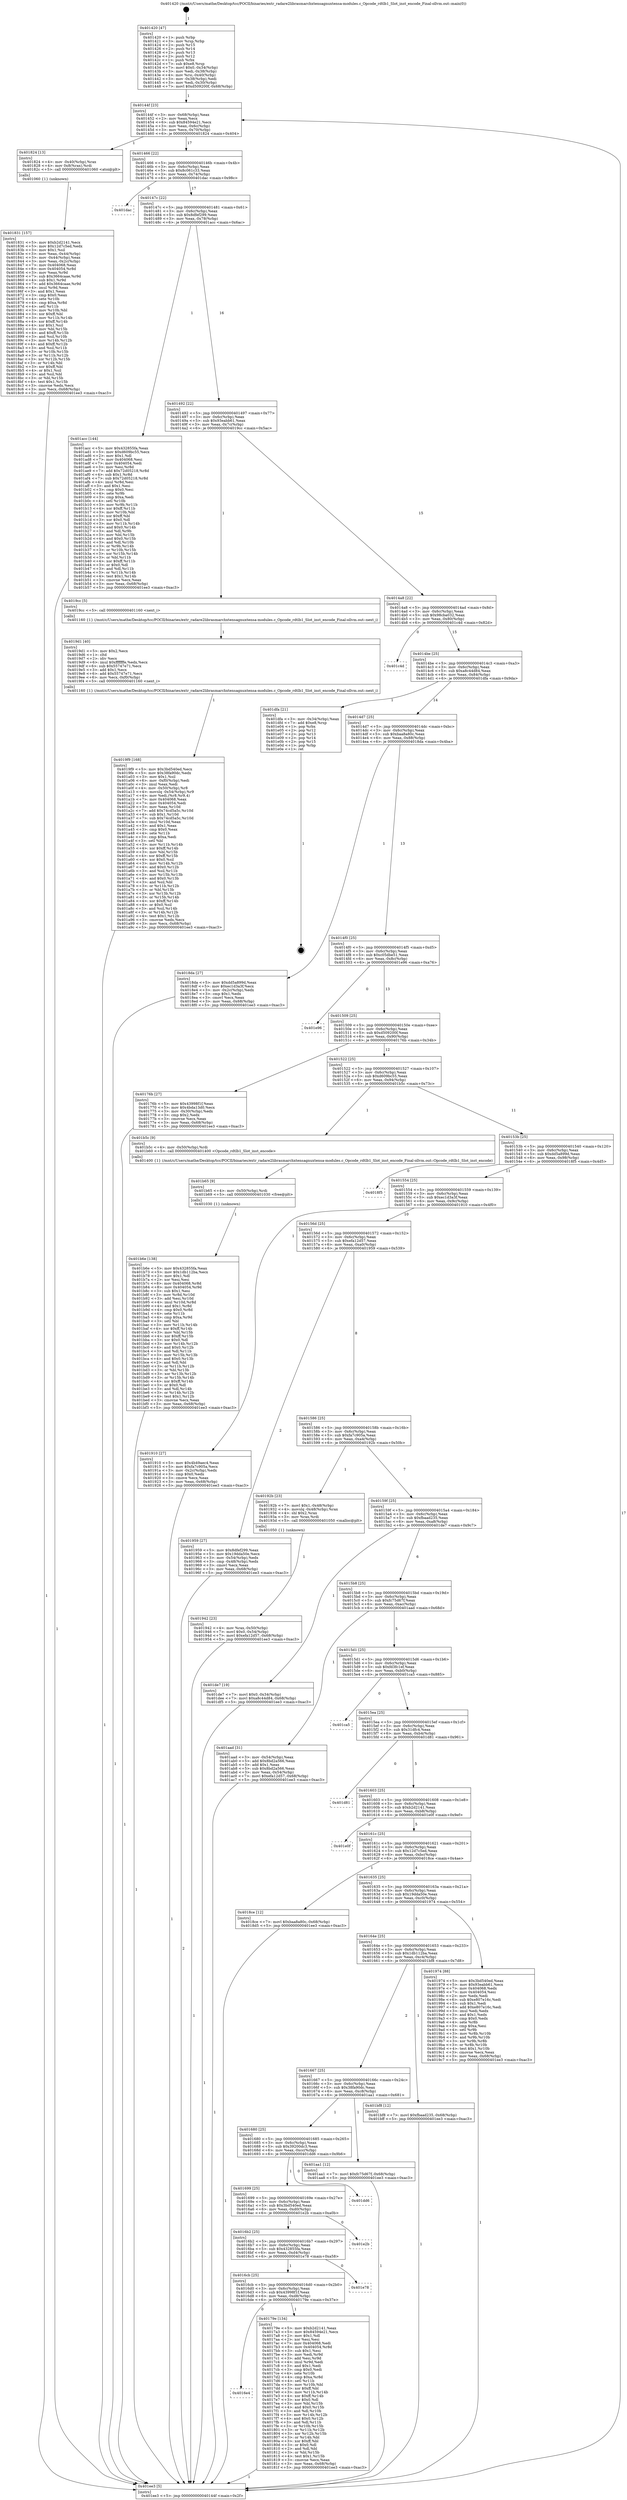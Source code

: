 digraph "0x401420" {
  label = "0x401420 (/mnt/c/Users/mathe/Desktop/tcc/POCII/binaries/extr_radare2librasmarchxtensagnuxtensa-modules.c_Opcode_rdtlb1_Slot_inst_encode_Final-ollvm.out::main(0))"
  labelloc = "t"
  node[shape=record]

  Entry [label="",width=0.3,height=0.3,shape=circle,fillcolor=black,style=filled]
  "0x40144f" [label="{
     0x40144f [23]\l
     | [instrs]\l
     &nbsp;&nbsp;0x40144f \<+3\>: mov -0x68(%rbp),%eax\l
     &nbsp;&nbsp;0x401452 \<+2\>: mov %eax,%ecx\l
     &nbsp;&nbsp;0x401454 \<+6\>: sub $0x84594e21,%ecx\l
     &nbsp;&nbsp;0x40145a \<+3\>: mov %eax,-0x6c(%rbp)\l
     &nbsp;&nbsp;0x40145d \<+3\>: mov %ecx,-0x70(%rbp)\l
     &nbsp;&nbsp;0x401460 \<+6\>: je 0000000000401824 \<main+0x404\>\l
  }"]
  "0x401824" [label="{
     0x401824 [13]\l
     | [instrs]\l
     &nbsp;&nbsp;0x401824 \<+4\>: mov -0x40(%rbp),%rax\l
     &nbsp;&nbsp;0x401828 \<+4\>: mov 0x8(%rax),%rdi\l
     &nbsp;&nbsp;0x40182c \<+5\>: call 0000000000401060 \<atoi@plt\>\l
     | [calls]\l
     &nbsp;&nbsp;0x401060 \{1\} (unknown)\l
  }"]
  "0x401466" [label="{
     0x401466 [22]\l
     | [instrs]\l
     &nbsp;&nbsp;0x401466 \<+5\>: jmp 000000000040146b \<main+0x4b\>\l
     &nbsp;&nbsp;0x40146b \<+3\>: mov -0x6c(%rbp),%eax\l
     &nbsp;&nbsp;0x40146e \<+5\>: sub $0x8c061c33,%eax\l
     &nbsp;&nbsp;0x401473 \<+3\>: mov %eax,-0x74(%rbp)\l
     &nbsp;&nbsp;0x401476 \<+6\>: je 0000000000401dac \<main+0x98c\>\l
  }"]
  Exit [label="",width=0.3,height=0.3,shape=circle,fillcolor=black,style=filled,peripheries=2]
  "0x401dac" [label="{
     0x401dac\l
  }", style=dashed]
  "0x40147c" [label="{
     0x40147c [22]\l
     | [instrs]\l
     &nbsp;&nbsp;0x40147c \<+5\>: jmp 0000000000401481 \<main+0x61\>\l
     &nbsp;&nbsp;0x401481 \<+3\>: mov -0x6c(%rbp),%eax\l
     &nbsp;&nbsp;0x401484 \<+5\>: sub $0x8dfef299,%eax\l
     &nbsp;&nbsp;0x401489 \<+3\>: mov %eax,-0x78(%rbp)\l
     &nbsp;&nbsp;0x40148c \<+6\>: je 0000000000401acc \<main+0x6ac\>\l
  }"]
  "0x401b6e" [label="{
     0x401b6e [138]\l
     | [instrs]\l
     &nbsp;&nbsp;0x401b6e \<+5\>: mov $0x432855fa,%eax\l
     &nbsp;&nbsp;0x401b73 \<+5\>: mov $0x1db112ba,%ecx\l
     &nbsp;&nbsp;0x401b78 \<+2\>: mov $0x1,%dl\l
     &nbsp;&nbsp;0x401b7a \<+2\>: xor %esi,%esi\l
     &nbsp;&nbsp;0x401b7c \<+8\>: mov 0x404068,%r8d\l
     &nbsp;&nbsp;0x401b84 \<+8\>: mov 0x404054,%r9d\l
     &nbsp;&nbsp;0x401b8c \<+3\>: sub $0x1,%esi\l
     &nbsp;&nbsp;0x401b8f \<+3\>: mov %r8d,%r10d\l
     &nbsp;&nbsp;0x401b92 \<+3\>: add %esi,%r10d\l
     &nbsp;&nbsp;0x401b95 \<+4\>: imul %r10d,%r8d\l
     &nbsp;&nbsp;0x401b99 \<+4\>: and $0x1,%r8d\l
     &nbsp;&nbsp;0x401b9d \<+4\>: cmp $0x0,%r8d\l
     &nbsp;&nbsp;0x401ba1 \<+4\>: sete %r11b\l
     &nbsp;&nbsp;0x401ba5 \<+4\>: cmp $0xa,%r9d\l
     &nbsp;&nbsp;0x401ba9 \<+3\>: setl %bl\l
     &nbsp;&nbsp;0x401bac \<+3\>: mov %r11b,%r14b\l
     &nbsp;&nbsp;0x401baf \<+4\>: xor $0xff,%r14b\l
     &nbsp;&nbsp;0x401bb3 \<+3\>: mov %bl,%r15b\l
     &nbsp;&nbsp;0x401bb6 \<+4\>: xor $0xff,%r15b\l
     &nbsp;&nbsp;0x401bba \<+3\>: xor $0x0,%dl\l
     &nbsp;&nbsp;0x401bbd \<+3\>: mov %r14b,%r12b\l
     &nbsp;&nbsp;0x401bc0 \<+4\>: and $0x0,%r12b\l
     &nbsp;&nbsp;0x401bc4 \<+3\>: and %dl,%r11b\l
     &nbsp;&nbsp;0x401bc7 \<+3\>: mov %r15b,%r13b\l
     &nbsp;&nbsp;0x401bca \<+4\>: and $0x0,%r13b\l
     &nbsp;&nbsp;0x401bce \<+2\>: and %dl,%bl\l
     &nbsp;&nbsp;0x401bd0 \<+3\>: or %r11b,%r12b\l
     &nbsp;&nbsp;0x401bd3 \<+3\>: or %bl,%r13b\l
     &nbsp;&nbsp;0x401bd6 \<+3\>: xor %r13b,%r12b\l
     &nbsp;&nbsp;0x401bd9 \<+3\>: or %r15b,%r14b\l
     &nbsp;&nbsp;0x401bdc \<+4\>: xor $0xff,%r14b\l
     &nbsp;&nbsp;0x401be0 \<+3\>: or $0x0,%dl\l
     &nbsp;&nbsp;0x401be3 \<+3\>: and %dl,%r14b\l
     &nbsp;&nbsp;0x401be6 \<+3\>: or %r14b,%r12b\l
     &nbsp;&nbsp;0x401be9 \<+4\>: test $0x1,%r12b\l
     &nbsp;&nbsp;0x401bed \<+3\>: cmovne %ecx,%eax\l
     &nbsp;&nbsp;0x401bf0 \<+3\>: mov %eax,-0x68(%rbp)\l
     &nbsp;&nbsp;0x401bf3 \<+5\>: jmp 0000000000401ee3 \<main+0xac3\>\l
  }"]
  "0x401acc" [label="{
     0x401acc [144]\l
     | [instrs]\l
     &nbsp;&nbsp;0x401acc \<+5\>: mov $0x432855fa,%eax\l
     &nbsp;&nbsp;0x401ad1 \<+5\>: mov $0xd609bc55,%ecx\l
     &nbsp;&nbsp;0x401ad6 \<+2\>: mov $0x1,%dl\l
     &nbsp;&nbsp;0x401ad8 \<+7\>: mov 0x404068,%esi\l
     &nbsp;&nbsp;0x401adf \<+7\>: mov 0x404054,%edi\l
     &nbsp;&nbsp;0x401ae6 \<+3\>: mov %esi,%r8d\l
     &nbsp;&nbsp;0x401ae9 \<+7\>: add $0x72d05218,%r8d\l
     &nbsp;&nbsp;0x401af0 \<+4\>: sub $0x1,%r8d\l
     &nbsp;&nbsp;0x401af4 \<+7\>: sub $0x72d05218,%r8d\l
     &nbsp;&nbsp;0x401afb \<+4\>: imul %r8d,%esi\l
     &nbsp;&nbsp;0x401aff \<+3\>: and $0x1,%esi\l
     &nbsp;&nbsp;0x401b02 \<+3\>: cmp $0x0,%esi\l
     &nbsp;&nbsp;0x401b05 \<+4\>: sete %r9b\l
     &nbsp;&nbsp;0x401b09 \<+3\>: cmp $0xa,%edi\l
     &nbsp;&nbsp;0x401b0c \<+4\>: setl %r10b\l
     &nbsp;&nbsp;0x401b10 \<+3\>: mov %r9b,%r11b\l
     &nbsp;&nbsp;0x401b13 \<+4\>: xor $0xff,%r11b\l
     &nbsp;&nbsp;0x401b17 \<+3\>: mov %r10b,%bl\l
     &nbsp;&nbsp;0x401b1a \<+3\>: xor $0xff,%bl\l
     &nbsp;&nbsp;0x401b1d \<+3\>: xor $0x0,%dl\l
     &nbsp;&nbsp;0x401b20 \<+3\>: mov %r11b,%r14b\l
     &nbsp;&nbsp;0x401b23 \<+4\>: and $0x0,%r14b\l
     &nbsp;&nbsp;0x401b27 \<+3\>: and %dl,%r9b\l
     &nbsp;&nbsp;0x401b2a \<+3\>: mov %bl,%r15b\l
     &nbsp;&nbsp;0x401b2d \<+4\>: and $0x0,%r15b\l
     &nbsp;&nbsp;0x401b31 \<+3\>: and %dl,%r10b\l
     &nbsp;&nbsp;0x401b34 \<+3\>: or %r9b,%r14b\l
     &nbsp;&nbsp;0x401b37 \<+3\>: or %r10b,%r15b\l
     &nbsp;&nbsp;0x401b3a \<+3\>: xor %r15b,%r14b\l
     &nbsp;&nbsp;0x401b3d \<+3\>: or %bl,%r11b\l
     &nbsp;&nbsp;0x401b40 \<+4\>: xor $0xff,%r11b\l
     &nbsp;&nbsp;0x401b44 \<+3\>: or $0x0,%dl\l
     &nbsp;&nbsp;0x401b47 \<+3\>: and %dl,%r11b\l
     &nbsp;&nbsp;0x401b4a \<+3\>: or %r11b,%r14b\l
     &nbsp;&nbsp;0x401b4d \<+4\>: test $0x1,%r14b\l
     &nbsp;&nbsp;0x401b51 \<+3\>: cmovne %ecx,%eax\l
     &nbsp;&nbsp;0x401b54 \<+3\>: mov %eax,-0x68(%rbp)\l
     &nbsp;&nbsp;0x401b57 \<+5\>: jmp 0000000000401ee3 \<main+0xac3\>\l
  }"]
  "0x401492" [label="{
     0x401492 [22]\l
     | [instrs]\l
     &nbsp;&nbsp;0x401492 \<+5\>: jmp 0000000000401497 \<main+0x77\>\l
     &nbsp;&nbsp;0x401497 \<+3\>: mov -0x6c(%rbp),%eax\l
     &nbsp;&nbsp;0x40149a \<+5\>: sub $0x93eabb61,%eax\l
     &nbsp;&nbsp;0x40149f \<+3\>: mov %eax,-0x7c(%rbp)\l
     &nbsp;&nbsp;0x4014a2 \<+6\>: je 00000000004019cc \<main+0x5ac\>\l
  }"]
  "0x401b65" [label="{
     0x401b65 [9]\l
     | [instrs]\l
     &nbsp;&nbsp;0x401b65 \<+4\>: mov -0x50(%rbp),%rdi\l
     &nbsp;&nbsp;0x401b69 \<+5\>: call 0000000000401030 \<free@plt\>\l
     | [calls]\l
     &nbsp;&nbsp;0x401030 \{1\} (unknown)\l
  }"]
  "0x4019cc" [label="{
     0x4019cc [5]\l
     | [instrs]\l
     &nbsp;&nbsp;0x4019cc \<+5\>: call 0000000000401160 \<next_i\>\l
     | [calls]\l
     &nbsp;&nbsp;0x401160 \{1\} (/mnt/c/Users/mathe/Desktop/tcc/POCII/binaries/extr_radare2librasmarchxtensagnuxtensa-modules.c_Opcode_rdtlb1_Slot_inst_encode_Final-ollvm.out::next_i)\l
  }"]
  "0x4014a8" [label="{
     0x4014a8 [22]\l
     | [instrs]\l
     &nbsp;&nbsp;0x4014a8 \<+5\>: jmp 00000000004014ad \<main+0x8d\>\l
     &nbsp;&nbsp;0x4014ad \<+3\>: mov -0x6c(%rbp),%eax\l
     &nbsp;&nbsp;0x4014b0 \<+5\>: sub $0x98cba032,%eax\l
     &nbsp;&nbsp;0x4014b5 \<+3\>: mov %eax,-0x80(%rbp)\l
     &nbsp;&nbsp;0x4014b8 \<+6\>: je 0000000000401c4d \<main+0x82d\>\l
  }"]
  "0x4019f9" [label="{
     0x4019f9 [168]\l
     | [instrs]\l
     &nbsp;&nbsp;0x4019f9 \<+5\>: mov $0x3bd540ed,%ecx\l
     &nbsp;&nbsp;0x4019fe \<+5\>: mov $0x38fa90dc,%edx\l
     &nbsp;&nbsp;0x401a03 \<+3\>: mov $0x1,%sil\l
     &nbsp;&nbsp;0x401a06 \<+6\>: mov -0xf0(%rbp),%edi\l
     &nbsp;&nbsp;0x401a0c \<+3\>: imul %eax,%edi\l
     &nbsp;&nbsp;0x401a0f \<+4\>: mov -0x50(%rbp),%r8\l
     &nbsp;&nbsp;0x401a13 \<+4\>: movslq -0x54(%rbp),%r9\l
     &nbsp;&nbsp;0x401a17 \<+4\>: mov %edi,(%r8,%r9,4)\l
     &nbsp;&nbsp;0x401a1b \<+7\>: mov 0x404068,%eax\l
     &nbsp;&nbsp;0x401a22 \<+7\>: mov 0x404054,%edi\l
     &nbsp;&nbsp;0x401a29 \<+3\>: mov %eax,%r10d\l
     &nbsp;&nbsp;0x401a2c \<+7\>: add $0x74cd5a5c,%r10d\l
     &nbsp;&nbsp;0x401a33 \<+4\>: sub $0x1,%r10d\l
     &nbsp;&nbsp;0x401a37 \<+7\>: sub $0x74cd5a5c,%r10d\l
     &nbsp;&nbsp;0x401a3e \<+4\>: imul %r10d,%eax\l
     &nbsp;&nbsp;0x401a42 \<+3\>: and $0x1,%eax\l
     &nbsp;&nbsp;0x401a45 \<+3\>: cmp $0x0,%eax\l
     &nbsp;&nbsp;0x401a48 \<+4\>: sete %r11b\l
     &nbsp;&nbsp;0x401a4c \<+3\>: cmp $0xa,%edi\l
     &nbsp;&nbsp;0x401a4f \<+3\>: setl %bl\l
     &nbsp;&nbsp;0x401a52 \<+3\>: mov %r11b,%r14b\l
     &nbsp;&nbsp;0x401a55 \<+4\>: xor $0xff,%r14b\l
     &nbsp;&nbsp;0x401a59 \<+3\>: mov %bl,%r15b\l
     &nbsp;&nbsp;0x401a5c \<+4\>: xor $0xff,%r15b\l
     &nbsp;&nbsp;0x401a60 \<+4\>: xor $0x0,%sil\l
     &nbsp;&nbsp;0x401a64 \<+3\>: mov %r14b,%r12b\l
     &nbsp;&nbsp;0x401a67 \<+4\>: and $0x0,%r12b\l
     &nbsp;&nbsp;0x401a6b \<+3\>: and %sil,%r11b\l
     &nbsp;&nbsp;0x401a6e \<+3\>: mov %r15b,%r13b\l
     &nbsp;&nbsp;0x401a71 \<+4\>: and $0x0,%r13b\l
     &nbsp;&nbsp;0x401a75 \<+3\>: and %sil,%bl\l
     &nbsp;&nbsp;0x401a78 \<+3\>: or %r11b,%r12b\l
     &nbsp;&nbsp;0x401a7b \<+3\>: or %bl,%r13b\l
     &nbsp;&nbsp;0x401a7e \<+3\>: xor %r13b,%r12b\l
     &nbsp;&nbsp;0x401a81 \<+3\>: or %r15b,%r14b\l
     &nbsp;&nbsp;0x401a84 \<+4\>: xor $0xff,%r14b\l
     &nbsp;&nbsp;0x401a88 \<+4\>: or $0x0,%sil\l
     &nbsp;&nbsp;0x401a8c \<+3\>: and %sil,%r14b\l
     &nbsp;&nbsp;0x401a8f \<+3\>: or %r14b,%r12b\l
     &nbsp;&nbsp;0x401a92 \<+4\>: test $0x1,%r12b\l
     &nbsp;&nbsp;0x401a96 \<+3\>: cmovne %edx,%ecx\l
     &nbsp;&nbsp;0x401a99 \<+3\>: mov %ecx,-0x68(%rbp)\l
     &nbsp;&nbsp;0x401a9c \<+5\>: jmp 0000000000401ee3 \<main+0xac3\>\l
  }"]
  "0x401c4d" [label="{
     0x401c4d\l
  }", style=dashed]
  "0x4014be" [label="{
     0x4014be [25]\l
     | [instrs]\l
     &nbsp;&nbsp;0x4014be \<+5\>: jmp 00000000004014c3 \<main+0xa3\>\l
     &nbsp;&nbsp;0x4014c3 \<+3\>: mov -0x6c(%rbp),%eax\l
     &nbsp;&nbsp;0x4014c6 \<+5\>: sub $0xa8c44d84,%eax\l
     &nbsp;&nbsp;0x4014cb \<+6\>: mov %eax,-0x84(%rbp)\l
     &nbsp;&nbsp;0x4014d1 \<+6\>: je 0000000000401dfa \<main+0x9da\>\l
  }"]
  "0x4019d1" [label="{
     0x4019d1 [40]\l
     | [instrs]\l
     &nbsp;&nbsp;0x4019d1 \<+5\>: mov $0x2,%ecx\l
     &nbsp;&nbsp;0x4019d6 \<+1\>: cltd\l
     &nbsp;&nbsp;0x4019d7 \<+2\>: idiv %ecx\l
     &nbsp;&nbsp;0x4019d9 \<+6\>: imul $0xfffffffe,%edx,%ecx\l
     &nbsp;&nbsp;0x4019df \<+6\>: sub $0x55747e71,%ecx\l
     &nbsp;&nbsp;0x4019e5 \<+3\>: add $0x1,%ecx\l
     &nbsp;&nbsp;0x4019e8 \<+6\>: add $0x55747e71,%ecx\l
     &nbsp;&nbsp;0x4019ee \<+6\>: mov %ecx,-0xf0(%rbp)\l
     &nbsp;&nbsp;0x4019f4 \<+5\>: call 0000000000401160 \<next_i\>\l
     | [calls]\l
     &nbsp;&nbsp;0x401160 \{1\} (/mnt/c/Users/mathe/Desktop/tcc/POCII/binaries/extr_radare2librasmarchxtensagnuxtensa-modules.c_Opcode_rdtlb1_Slot_inst_encode_Final-ollvm.out::next_i)\l
  }"]
  "0x401dfa" [label="{
     0x401dfa [21]\l
     | [instrs]\l
     &nbsp;&nbsp;0x401dfa \<+3\>: mov -0x34(%rbp),%eax\l
     &nbsp;&nbsp;0x401dfd \<+7\>: add $0xe8,%rsp\l
     &nbsp;&nbsp;0x401e04 \<+1\>: pop %rbx\l
     &nbsp;&nbsp;0x401e05 \<+2\>: pop %r12\l
     &nbsp;&nbsp;0x401e07 \<+2\>: pop %r13\l
     &nbsp;&nbsp;0x401e09 \<+2\>: pop %r14\l
     &nbsp;&nbsp;0x401e0b \<+2\>: pop %r15\l
     &nbsp;&nbsp;0x401e0d \<+1\>: pop %rbp\l
     &nbsp;&nbsp;0x401e0e \<+1\>: ret\l
  }"]
  "0x4014d7" [label="{
     0x4014d7 [25]\l
     | [instrs]\l
     &nbsp;&nbsp;0x4014d7 \<+5\>: jmp 00000000004014dc \<main+0xbc\>\l
     &nbsp;&nbsp;0x4014dc \<+3\>: mov -0x6c(%rbp),%eax\l
     &nbsp;&nbsp;0x4014df \<+5\>: sub $0xbaa8a80c,%eax\l
     &nbsp;&nbsp;0x4014e4 \<+6\>: mov %eax,-0x88(%rbp)\l
     &nbsp;&nbsp;0x4014ea \<+6\>: je 00000000004018da \<main+0x4ba\>\l
  }"]
  "0x401942" [label="{
     0x401942 [23]\l
     | [instrs]\l
     &nbsp;&nbsp;0x401942 \<+4\>: mov %rax,-0x50(%rbp)\l
     &nbsp;&nbsp;0x401946 \<+7\>: movl $0x0,-0x54(%rbp)\l
     &nbsp;&nbsp;0x40194d \<+7\>: movl $0xefa12d57,-0x68(%rbp)\l
     &nbsp;&nbsp;0x401954 \<+5\>: jmp 0000000000401ee3 \<main+0xac3\>\l
  }"]
  "0x4018da" [label="{
     0x4018da [27]\l
     | [instrs]\l
     &nbsp;&nbsp;0x4018da \<+5\>: mov $0xdd5a899d,%eax\l
     &nbsp;&nbsp;0x4018df \<+5\>: mov $0xec1d3a3f,%ecx\l
     &nbsp;&nbsp;0x4018e4 \<+3\>: mov -0x2c(%rbp),%edx\l
     &nbsp;&nbsp;0x4018e7 \<+3\>: cmp $0x1,%edx\l
     &nbsp;&nbsp;0x4018ea \<+3\>: cmovl %ecx,%eax\l
     &nbsp;&nbsp;0x4018ed \<+3\>: mov %eax,-0x68(%rbp)\l
     &nbsp;&nbsp;0x4018f0 \<+5\>: jmp 0000000000401ee3 \<main+0xac3\>\l
  }"]
  "0x4014f0" [label="{
     0x4014f0 [25]\l
     | [instrs]\l
     &nbsp;&nbsp;0x4014f0 \<+5\>: jmp 00000000004014f5 \<main+0xd5\>\l
     &nbsp;&nbsp;0x4014f5 \<+3\>: mov -0x6c(%rbp),%eax\l
     &nbsp;&nbsp;0x4014f8 \<+5\>: sub $0xc05dbe51,%eax\l
     &nbsp;&nbsp;0x4014fd \<+6\>: mov %eax,-0x8c(%rbp)\l
     &nbsp;&nbsp;0x401503 \<+6\>: je 0000000000401e96 \<main+0xa76\>\l
  }"]
  "0x401831" [label="{
     0x401831 [157]\l
     | [instrs]\l
     &nbsp;&nbsp;0x401831 \<+5\>: mov $0xb2d2141,%ecx\l
     &nbsp;&nbsp;0x401836 \<+5\>: mov $0x12d7c5ed,%edx\l
     &nbsp;&nbsp;0x40183b \<+3\>: mov $0x1,%sil\l
     &nbsp;&nbsp;0x40183e \<+3\>: mov %eax,-0x44(%rbp)\l
     &nbsp;&nbsp;0x401841 \<+3\>: mov -0x44(%rbp),%eax\l
     &nbsp;&nbsp;0x401844 \<+3\>: mov %eax,-0x2c(%rbp)\l
     &nbsp;&nbsp;0x401847 \<+7\>: mov 0x404068,%eax\l
     &nbsp;&nbsp;0x40184e \<+8\>: mov 0x404054,%r8d\l
     &nbsp;&nbsp;0x401856 \<+3\>: mov %eax,%r9d\l
     &nbsp;&nbsp;0x401859 \<+7\>: sub $0x3664caae,%r9d\l
     &nbsp;&nbsp;0x401860 \<+4\>: sub $0x1,%r9d\l
     &nbsp;&nbsp;0x401864 \<+7\>: add $0x3664caae,%r9d\l
     &nbsp;&nbsp;0x40186b \<+4\>: imul %r9d,%eax\l
     &nbsp;&nbsp;0x40186f \<+3\>: and $0x1,%eax\l
     &nbsp;&nbsp;0x401872 \<+3\>: cmp $0x0,%eax\l
     &nbsp;&nbsp;0x401875 \<+4\>: sete %r10b\l
     &nbsp;&nbsp;0x401879 \<+4\>: cmp $0xa,%r8d\l
     &nbsp;&nbsp;0x40187d \<+4\>: setl %r11b\l
     &nbsp;&nbsp;0x401881 \<+3\>: mov %r10b,%bl\l
     &nbsp;&nbsp;0x401884 \<+3\>: xor $0xff,%bl\l
     &nbsp;&nbsp;0x401887 \<+3\>: mov %r11b,%r14b\l
     &nbsp;&nbsp;0x40188a \<+4\>: xor $0xff,%r14b\l
     &nbsp;&nbsp;0x40188e \<+4\>: xor $0x1,%sil\l
     &nbsp;&nbsp;0x401892 \<+3\>: mov %bl,%r15b\l
     &nbsp;&nbsp;0x401895 \<+4\>: and $0xff,%r15b\l
     &nbsp;&nbsp;0x401899 \<+3\>: and %sil,%r10b\l
     &nbsp;&nbsp;0x40189c \<+3\>: mov %r14b,%r12b\l
     &nbsp;&nbsp;0x40189f \<+4\>: and $0xff,%r12b\l
     &nbsp;&nbsp;0x4018a3 \<+3\>: and %sil,%r11b\l
     &nbsp;&nbsp;0x4018a6 \<+3\>: or %r10b,%r15b\l
     &nbsp;&nbsp;0x4018a9 \<+3\>: or %r11b,%r12b\l
     &nbsp;&nbsp;0x4018ac \<+3\>: xor %r12b,%r15b\l
     &nbsp;&nbsp;0x4018af \<+3\>: or %r14b,%bl\l
     &nbsp;&nbsp;0x4018b2 \<+3\>: xor $0xff,%bl\l
     &nbsp;&nbsp;0x4018b5 \<+4\>: or $0x1,%sil\l
     &nbsp;&nbsp;0x4018b9 \<+3\>: and %sil,%bl\l
     &nbsp;&nbsp;0x4018bc \<+3\>: or %bl,%r15b\l
     &nbsp;&nbsp;0x4018bf \<+4\>: test $0x1,%r15b\l
     &nbsp;&nbsp;0x4018c3 \<+3\>: cmovne %edx,%ecx\l
     &nbsp;&nbsp;0x4018c6 \<+3\>: mov %ecx,-0x68(%rbp)\l
     &nbsp;&nbsp;0x4018c9 \<+5\>: jmp 0000000000401ee3 \<main+0xac3\>\l
  }"]
  "0x401e96" [label="{
     0x401e96\l
  }", style=dashed]
  "0x401509" [label="{
     0x401509 [25]\l
     | [instrs]\l
     &nbsp;&nbsp;0x401509 \<+5\>: jmp 000000000040150e \<main+0xee\>\l
     &nbsp;&nbsp;0x40150e \<+3\>: mov -0x6c(%rbp),%eax\l
     &nbsp;&nbsp;0x401511 \<+5\>: sub $0xd509200f,%eax\l
     &nbsp;&nbsp;0x401516 \<+6\>: mov %eax,-0x90(%rbp)\l
     &nbsp;&nbsp;0x40151c \<+6\>: je 000000000040176b \<main+0x34b\>\l
  }"]
  "0x4016e4" [label="{
     0x4016e4\l
  }", style=dashed]
  "0x40176b" [label="{
     0x40176b [27]\l
     | [instrs]\l
     &nbsp;&nbsp;0x40176b \<+5\>: mov $0x43998f1f,%eax\l
     &nbsp;&nbsp;0x401770 \<+5\>: mov $0x4bda13d0,%ecx\l
     &nbsp;&nbsp;0x401775 \<+3\>: mov -0x30(%rbp),%edx\l
     &nbsp;&nbsp;0x401778 \<+3\>: cmp $0x2,%edx\l
     &nbsp;&nbsp;0x40177b \<+3\>: cmovne %ecx,%eax\l
     &nbsp;&nbsp;0x40177e \<+3\>: mov %eax,-0x68(%rbp)\l
     &nbsp;&nbsp;0x401781 \<+5\>: jmp 0000000000401ee3 \<main+0xac3\>\l
  }"]
  "0x401522" [label="{
     0x401522 [25]\l
     | [instrs]\l
     &nbsp;&nbsp;0x401522 \<+5\>: jmp 0000000000401527 \<main+0x107\>\l
     &nbsp;&nbsp;0x401527 \<+3\>: mov -0x6c(%rbp),%eax\l
     &nbsp;&nbsp;0x40152a \<+5\>: sub $0xd609bc55,%eax\l
     &nbsp;&nbsp;0x40152f \<+6\>: mov %eax,-0x94(%rbp)\l
     &nbsp;&nbsp;0x401535 \<+6\>: je 0000000000401b5c \<main+0x73c\>\l
  }"]
  "0x401ee3" [label="{
     0x401ee3 [5]\l
     | [instrs]\l
     &nbsp;&nbsp;0x401ee3 \<+5\>: jmp 000000000040144f \<main+0x2f\>\l
  }"]
  "0x401420" [label="{
     0x401420 [47]\l
     | [instrs]\l
     &nbsp;&nbsp;0x401420 \<+1\>: push %rbp\l
     &nbsp;&nbsp;0x401421 \<+3\>: mov %rsp,%rbp\l
     &nbsp;&nbsp;0x401424 \<+2\>: push %r15\l
     &nbsp;&nbsp;0x401426 \<+2\>: push %r14\l
     &nbsp;&nbsp;0x401428 \<+2\>: push %r13\l
     &nbsp;&nbsp;0x40142a \<+2\>: push %r12\l
     &nbsp;&nbsp;0x40142c \<+1\>: push %rbx\l
     &nbsp;&nbsp;0x40142d \<+7\>: sub $0xe8,%rsp\l
     &nbsp;&nbsp;0x401434 \<+7\>: movl $0x0,-0x34(%rbp)\l
     &nbsp;&nbsp;0x40143b \<+3\>: mov %edi,-0x38(%rbp)\l
     &nbsp;&nbsp;0x40143e \<+4\>: mov %rsi,-0x40(%rbp)\l
     &nbsp;&nbsp;0x401442 \<+3\>: mov -0x38(%rbp),%edi\l
     &nbsp;&nbsp;0x401445 \<+3\>: mov %edi,-0x30(%rbp)\l
     &nbsp;&nbsp;0x401448 \<+7\>: movl $0xd509200f,-0x68(%rbp)\l
  }"]
  "0x40179e" [label="{
     0x40179e [134]\l
     | [instrs]\l
     &nbsp;&nbsp;0x40179e \<+5\>: mov $0xb2d2141,%eax\l
     &nbsp;&nbsp;0x4017a3 \<+5\>: mov $0x84594e21,%ecx\l
     &nbsp;&nbsp;0x4017a8 \<+2\>: mov $0x1,%dl\l
     &nbsp;&nbsp;0x4017aa \<+2\>: xor %esi,%esi\l
     &nbsp;&nbsp;0x4017ac \<+7\>: mov 0x404068,%edi\l
     &nbsp;&nbsp;0x4017b3 \<+8\>: mov 0x404054,%r8d\l
     &nbsp;&nbsp;0x4017bb \<+3\>: sub $0x1,%esi\l
     &nbsp;&nbsp;0x4017be \<+3\>: mov %edi,%r9d\l
     &nbsp;&nbsp;0x4017c1 \<+3\>: add %esi,%r9d\l
     &nbsp;&nbsp;0x4017c4 \<+4\>: imul %r9d,%edi\l
     &nbsp;&nbsp;0x4017c8 \<+3\>: and $0x1,%edi\l
     &nbsp;&nbsp;0x4017cb \<+3\>: cmp $0x0,%edi\l
     &nbsp;&nbsp;0x4017ce \<+4\>: sete %r10b\l
     &nbsp;&nbsp;0x4017d2 \<+4\>: cmp $0xa,%r8d\l
     &nbsp;&nbsp;0x4017d6 \<+4\>: setl %r11b\l
     &nbsp;&nbsp;0x4017da \<+3\>: mov %r10b,%bl\l
     &nbsp;&nbsp;0x4017dd \<+3\>: xor $0xff,%bl\l
     &nbsp;&nbsp;0x4017e0 \<+3\>: mov %r11b,%r14b\l
     &nbsp;&nbsp;0x4017e3 \<+4\>: xor $0xff,%r14b\l
     &nbsp;&nbsp;0x4017e7 \<+3\>: xor $0x0,%dl\l
     &nbsp;&nbsp;0x4017ea \<+3\>: mov %bl,%r15b\l
     &nbsp;&nbsp;0x4017ed \<+4\>: and $0x0,%r15b\l
     &nbsp;&nbsp;0x4017f1 \<+3\>: and %dl,%r10b\l
     &nbsp;&nbsp;0x4017f4 \<+3\>: mov %r14b,%r12b\l
     &nbsp;&nbsp;0x4017f7 \<+4\>: and $0x0,%r12b\l
     &nbsp;&nbsp;0x4017fb \<+3\>: and %dl,%r11b\l
     &nbsp;&nbsp;0x4017fe \<+3\>: or %r10b,%r15b\l
     &nbsp;&nbsp;0x401801 \<+3\>: or %r11b,%r12b\l
     &nbsp;&nbsp;0x401804 \<+3\>: xor %r12b,%r15b\l
     &nbsp;&nbsp;0x401807 \<+3\>: or %r14b,%bl\l
     &nbsp;&nbsp;0x40180a \<+3\>: xor $0xff,%bl\l
     &nbsp;&nbsp;0x40180d \<+3\>: or $0x0,%dl\l
     &nbsp;&nbsp;0x401810 \<+2\>: and %dl,%bl\l
     &nbsp;&nbsp;0x401812 \<+3\>: or %bl,%r15b\l
     &nbsp;&nbsp;0x401815 \<+4\>: test $0x1,%r15b\l
     &nbsp;&nbsp;0x401819 \<+3\>: cmovne %ecx,%eax\l
     &nbsp;&nbsp;0x40181c \<+3\>: mov %eax,-0x68(%rbp)\l
     &nbsp;&nbsp;0x40181f \<+5\>: jmp 0000000000401ee3 \<main+0xac3\>\l
  }"]
  "0x401b5c" [label="{
     0x401b5c [9]\l
     | [instrs]\l
     &nbsp;&nbsp;0x401b5c \<+4\>: mov -0x50(%rbp),%rdi\l
     &nbsp;&nbsp;0x401b60 \<+5\>: call 0000000000401400 \<Opcode_rdtlb1_Slot_inst_encode\>\l
     | [calls]\l
     &nbsp;&nbsp;0x401400 \{1\} (/mnt/c/Users/mathe/Desktop/tcc/POCII/binaries/extr_radare2librasmarchxtensagnuxtensa-modules.c_Opcode_rdtlb1_Slot_inst_encode_Final-ollvm.out::Opcode_rdtlb1_Slot_inst_encode)\l
  }"]
  "0x40153b" [label="{
     0x40153b [25]\l
     | [instrs]\l
     &nbsp;&nbsp;0x40153b \<+5\>: jmp 0000000000401540 \<main+0x120\>\l
     &nbsp;&nbsp;0x401540 \<+3\>: mov -0x6c(%rbp),%eax\l
     &nbsp;&nbsp;0x401543 \<+5\>: sub $0xdd5a899d,%eax\l
     &nbsp;&nbsp;0x401548 \<+6\>: mov %eax,-0x98(%rbp)\l
     &nbsp;&nbsp;0x40154e \<+6\>: je 00000000004018f5 \<main+0x4d5\>\l
  }"]
  "0x4016cb" [label="{
     0x4016cb [25]\l
     | [instrs]\l
     &nbsp;&nbsp;0x4016cb \<+5\>: jmp 00000000004016d0 \<main+0x2b0\>\l
     &nbsp;&nbsp;0x4016d0 \<+3\>: mov -0x6c(%rbp),%eax\l
     &nbsp;&nbsp;0x4016d3 \<+5\>: sub $0x43998f1f,%eax\l
     &nbsp;&nbsp;0x4016d8 \<+6\>: mov %eax,-0xd8(%rbp)\l
     &nbsp;&nbsp;0x4016de \<+6\>: je 000000000040179e \<main+0x37e\>\l
  }"]
  "0x4018f5" [label="{
     0x4018f5\l
  }", style=dashed]
  "0x401554" [label="{
     0x401554 [25]\l
     | [instrs]\l
     &nbsp;&nbsp;0x401554 \<+5\>: jmp 0000000000401559 \<main+0x139\>\l
     &nbsp;&nbsp;0x401559 \<+3\>: mov -0x6c(%rbp),%eax\l
     &nbsp;&nbsp;0x40155c \<+5\>: sub $0xec1d3a3f,%eax\l
     &nbsp;&nbsp;0x401561 \<+6\>: mov %eax,-0x9c(%rbp)\l
     &nbsp;&nbsp;0x401567 \<+6\>: je 0000000000401910 \<main+0x4f0\>\l
  }"]
  "0x401e78" [label="{
     0x401e78\l
  }", style=dashed]
  "0x401910" [label="{
     0x401910 [27]\l
     | [instrs]\l
     &nbsp;&nbsp;0x401910 \<+5\>: mov $0x4b49aec4,%eax\l
     &nbsp;&nbsp;0x401915 \<+5\>: mov $0xfa7c905a,%ecx\l
     &nbsp;&nbsp;0x40191a \<+3\>: mov -0x2c(%rbp),%edx\l
     &nbsp;&nbsp;0x40191d \<+3\>: cmp $0x0,%edx\l
     &nbsp;&nbsp;0x401920 \<+3\>: cmove %ecx,%eax\l
     &nbsp;&nbsp;0x401923 \<+3\>: mov %eax,-0x68(%rbp)\l
     &nbsp;&nbsp;0x401926 \<+5\>: jmp 0000000000401ee3 \<main+0xac3\>\l
  }"]
  "0x40156d" [label="{
     0x40156d [25]\l
     | [instrs]\l
     &nbsp;&nbsp;0x40156d \<+5\>: jmp 0000000000401572 \<main+0x152\>\l
     &nbsp;&nbsp;0x401572 \<+3\>: mov -0x6c(%rbp),%eax\l
     &nbsp;&nbsp;0x401575 \<+5\>: sub $0xefa12d57,%eax\l
     &nbsp;&nbsp;0x40157a \<+6\>: mov %eax,-0xa0(%rbp)\l
     &nbsp;&nbsp;0x401580 \<+6\>: je 0000000000401959 \<main+0x539\>\l
  }"]
  "0x4016b2" [label="{
     0x4016b2 [25]\l
     | [instrs]\l
     &nbsp;&nbsp;0x4016b2 \<+5\>: jmp 00000000004016b7 \<main+0x297\>\l
     &nbsp;&nbsp;0x4016b7 \<+3\>: mov -0x6c(%rbp),%eax\l
     &nbsp;&nbsp;0x4016ba \<+5\>: sub $0x432855fa,%eax\l
     &nbsp;&nbsp;0x4016bf \<+6\>: mov %eax,-0xd4(%rbp)\l
     &nbsp;&nbsp;0x4016c5 \<+6\>: je 0000000000401e78 \<main+0xa58\>\l
  }"]
  "0x401959" [label="{
     0x401959 [27]\l
     | [instrs]\l
     &nbsp;&nbsp;0x401959 \<+5\>: mov $0x8dfef299,%eax\l
     &nbsp;&nbsp;0x40195e \<+5\>: mov $0x19dda50e,%ecx\l
     &nbsp;&nbsp;0x401963 \<+3\>: mov -0x54(%rbp),%edx\l
     &nbsp;&nbsp;0x401966 \<+3\>: cmp -0x48(%rbp),%edx\l
     &nbsp;&nbsp;0x401969 \<+3\>: cmovl %ecx,%eax\l
     &nbsp;&nbsp;0x40196c \<+3\>: mov %eax,-0x68(%rbp)\l
     &nbsp;&nbsp;0x40196f \<+5\>: jmp 0000000000401ee3 \<main+0xac3\>\l
  }"]
  "0x401586" [label="{
     0x401586 [25]\l
     | [instrs]\l
     &nbsp;&nbsp;0x401586 \<+5\>: jmp 000000000040158b \<main+0x16b\>\l
     &nbsp;&nbsp;0x40158b \<+3\>: mov -0x6c(%rbp),%eax\l
     &nbsp;&nbsp;0x40158e \<+5\>: sub $0xfa7c905a,%eax\l
     &nbsp;&nbsp;0x401593 \<+6\>: mov %eax,-0xa4(%rbp)\l
     &nbsp;&nbsp;0x401599 \<+6\>: je 000000000040192b \<main+0x50b\>\l
  }"]
  "0x401e2b" [label="{
     0x401e2b\l
  }", style=dashed]
  "0x40192b" [label="{
     0x40192b [23]\l
     | [instrs]\l
     &nbsp;&nbsp;0x40192b \<+7\>: movl $0x1,-0x48(%rbp)\l
     &nbsp;&nbsp;0x401932 \<+4\>: movslq -0x48(%rbp),%rax\l
     &nbsp;&nbsp;0x401936 \<+4\>: shl $0x2,%rax\l
     &nbsp;&nbsp;0x40193a \<+3\>: mov %rax,%rdi\l
     &nbsp;&nbsp;0x40193d \<+5\>: call 0000000000401050 \<malloc@plt\>\l
     | [calls]\l
     &nbsp;&nbsp;0x401050 \{1\} (unknown)\l
  }"]
  "0x40159f" [label="{
     0x40159f [25]\l
     | [instrs]\l
     &nbsp;&nbsp;0x40159f \<+5\>: jmp 00000000004015a4 \<main+0x184\>\l
     &nbsp;&nbsp;0x4015a4 \<+3\>: mov -0x6c(%rbp),%eax\l
     &nbsp;&nbsp;0x4015a7 \<+5\>: sub $0xfbaad235,%eax\l
     &nbsp;&nbsp;0x4015ac \<+6\>: mov %eax,-0xa8(%rbp)\l
     &nbsp;&nbsp;0x4015b2 \<+6\>: je 0000000000401de7 \<main+0x9c7\>\l
  }"]
  "0x401699" [label="{
     0x401699 [25]\l
     | [instrs]\l
     &nbsp;&nbsp;0x401699 \<+5\>: jmp 000000000040169e \<main+0x27e\>\l
     &nbsp;&nbsp;0x40169e \<+3\>: mov -0x6c(%rbp),%eax\l
     &nbsp;&nbsp;0x4016a1 \<+5\>: sub $0x3bd540ed,%eax\l
     &nbsp;&nbsp;0x4016a6 \<+6\>: mov %eax,-0xd0(%rbp)\l
     &nbsp;&nbsp;0x4016ac \<+6\>: je 0000000000401e2b \<main+0xa0b\>\l
  }"]
  "0x401de7" [label="{
     0x401de7 [19]\l
     | [instrs]\l
     &nbsp;&nbsp;0x401de7 \<+7\>: movl $0x0,-0x34(%rbp)\l
     &nbsp;&nbsp;0x401dee \<+7\>: movl $0xa8c44d84,-0x68(%rbp)\l
     &nbsp;&nbsp;0x401df5 \<+5\>: jmp 0000000000401ee3 \<main+0xac3\>\l
  }"]
  "0x4015b8" [label="{
     0x4015b8 [25]\l
     | [instrs]\l
     &nbsp;&nbsp;0x4015b8 \<+5\>: jmp 00000000004015bd \<main+0x19d\>\l
     &nbsp;&nbsp;0x4015bd \<+3\>: mov -0x6c(%rbp),%eax\l
     &nbsp;&nbsp;0x4015c0 \<+5\>: sub $0xfc75d67f,%eax\l
     &nbsp;&nbsp;0x4015c5 \<+6\>: mov %eax,-0xac(%rbp)\l
     &nbsp;&nbsp;0x4015cb \<+6\>: je 0000000000401aad \<main+0x68d\>\l
  }"]
  "0x401dd6" [label="{
     0x401dd6\l
  }", style=dashed]
  "0x401aad" [label="{
     0x401aad [31]\l
     | [instrs]\l
     &nbsp;&nbsp;0x401aad \<+3\>: mov -0x54(%rbp),%eax\l
     &nbsp;&nbsp;0x401ab0 \<+5\>: add $0x8bd2a566,%eax\l
     &nbsp;&nbsp;0x401ab5 \<+3\>: add $0x1,%eax\l
     &nbsp;&nbsp;0x401ab8 \<+5\>: sub $0x8bd2a566,%eax\l
     &nbsp;&nbsp;0x401abd \<+3\>: mov %eax,-0x54(%rbp)\l
     &nbsp;&nbsp;0x401ac0 \<+7\>: movl $0xefa12d57,-0x68(%rbp)\l
     &nbsp;&nbsp;0x401ac7 \<+5\>: jmp 0000000000401ee3 \<main+0xac3\>\l
  }"]
  "0x4015d1" [label="{
     0x4015d1 [25]\l
     | [instrs]\l
     &nbsp;&nbsp;0x4015d1 \<+5\>: jmp 00000000004015d6 \<main+0x1b6\>\l
     &nbsp;&nbsp;0x4015d6 \<+3\>: mov -0x6c(%rbp),%eax\l
     &nbsp;&nbsp;0x4015d9 \<+5\>: sub $0xfd3fc1ef,%eax\l
     &nbsp;&nbsp;0x4015de \<+6\>: mov %eax,-0xb0(%rbp)\l
     &nbsp;&nbsp;0x4015e4 \<+6\>: je 0000000000401ca5 \<main+0x885\>\l
  }"]
  "0x401680" [label="{
     0x401680 [25]\l
     | [instrs]\l
     &nbsp;&nbsp;0x401680 \<+5\>: jmp 0000000000401685 \<main+0x265\>\l
     &nbsp;&nbsp;0x401685 \<+3\>: mov -0x6c(%rbp),%eax\l
     &nbsp;&nbsp;0x401688 \<+5\>: sub $0x39200dc3,%eax\l
     &nbsp;&nbsp;0x40168d \<+6\>: mov %eax,-0xcc(%rbp)\l
     &nbsp;&nbsp;0x401693 \<+6\>: je 0000000000401dd6 \<main+0x9b6\>\l
  }"]
  "0x401ca5" [label="{
     0x401ca5\l
  }", style=dashed]
  "0x4015ea" [label="{
     0x4015ea [25]\l
     | [instrs]\l
     &nbsp;&nbsp;0x4015ea \<+5\>: jmp 00000000004015ef \<main+0x1cf\>\l
     &nbsp;&nbsp;0x4015ef \<+3\>: mov -0x6c(%rbp),%eax\l
     &nbsp;&nbsp;0x4015f2 \<+5\>: sub $0x31dfc4,%eax\l
     &nbsp;&nbsp;0x4015f7 \<+6\>: mov %eax,-0xb4(%rbp)\l
     &nbsp;&nbsp;0x4015fd \<+6\>: je 0000000000401d81 \<main+0x961\>\l
  }"]
  "0x401aa1" [label="{
     0x401aa1 [12]\l
     | [instrs]\l
     &nbsp;&nbsp;0x401aa1 \<+7\>: movl $0xfc75d67f,-0x68(%rbp)\l
     &nbsp;&nbsp;0x401aa8 \<+5\>: jmp 0000000000401ee3 \<main+0xac3\>\l
  }"]
  "0x401d81" [label="{
     0x401d81\l
  }", style=dashed]
  "0x401603" [label="{
     0x401603 [25]\l
     | [instrs]\l
     &nbsp;&nbsp;0x401603 \<+5\>: jmp 0000000000401608 \<main+0x1e8\>\l
     &nbsp;&nbsp;0x401608 \<+3\>: mov -0x6c(%rbp),%eax\l
     &nbsp;&nbsp;0x40160b \<+5\>: sub $0xb2d2141,%eax\l
     &nbsp;&nbsp;0x401610 \<+6\>: mov %eax,-0xb8(%rbp)\l
     &nbsp;&nbsp;0x401616 \<+6\>: je 0000000000401e0f \<main+0x9ef\>\l
  }"]
  "0x401667" [label="{
     0x401667 [25]\l
     | [instrs]\l
     &nbsp;&nbsp;0x401667 \<+5\>: jmp 000000000040166c \<main+0x24c\>\l
     &nbsp;&nbsp;0x40166c \<+3\>: mov -0x6c(%rbp),%eax\l
     &nbsp;&nbsp;0x40166f \<+5\>: sub $0x38fa90dc,%eax\l
     &nbsp;&nbsp;0x401674 \<+6\>: mov %eax,-0xc8(%rbp)\l
     &nbsp;&nbsp;0x40167a \<+6\>: je 0000000000401aa1 \<main+0x681\>\l
  }"]
  "0x401e0f" [label="{
     0x401e0f\l
  }", style=dashed]
  "0x40161c" [label="{
     0x40161c [25]\l
     | [instrs]\l
     &nbsp;&nbsp;0x40161c \<+5\>: jmp 0000000000401621 \<main+0x201\>\l
     &nbsp;&nbsp;0x401621 \<+3\>: mov -0x6c(%rbp),%eax\l
     &nbsp;&nbsp;0x401624 \<+5\>: sub $0x12d7c5ed,%eax\l
     &nbsp;&nbsp;0x401629 \<+6\>: mov %eax,-0xbc(%rbp)\l
     &nbsp;&nbsp;0x40162f \<+6\>: je 00000000004018ce \<main+0x4ae\>\l
  }"]
  "0x401bf8" [label="{
     0x401bf8 [12]\l
     | [instrs]\l
     &nbsp;&nbsp;0x401bf8 \<+7\>: movl $0xfbaad235,-0x68(%rbp)\l
     &nbsp;&nbsp;0x401bff \<+5\>: jmp 0000000000401ee3 \<main+0xac3\>\l
  }"]
  "0x4018ce" [label="{
     0x4018ce [12]\l
     | [instrs]\l
     &nbsp;&nbsp;0x4018ce \<+7\>: movl $0xbaa8a80c,-0x68(%rbp)\l
     &nbsp;&nbsp;0x4018d5 \<+5\>: jmp 0000000000401ee3 \<main+0xac3\>\l
  }"]
  "0x401635" [label="{
     0x401635 [25]\l
     | [instrs]\l
     &nbsp;&nbsp;0x401635 \<+5\>: jmp 000000000040163a \<main+0x21a\>\l
     &nbsp;&nbsp;0x40163a \<+3\>: mov -0x6c(%rbp),%eax\l
     &nbsp;&nbsp;0x40163d \<+5\>: sub $0x19dda50e,%eax\l
     &nbsp;&nbsp;0x401642 \<+6\>: mov %eax,-0xc0(%rbp)\l
     &nbsp;&nbsp;0x401648 \<+6\>: je 0000000000401974 \<main+0x554\>\l
  }"]
  "0x40164e" [label="{
     0x40164e [25]\l
     | [instrs]\l
     &nbsp;&nbsp;0x40164e \<+5\>: jmp 0000000000401653 \<main+0x233\>\l
     &nbsp;&nbsp;0x401653 \<+3\>: mov -0x6c(%rbp),%eax\l
     &nbsp;&nbsp;0x401656 \<+5\>: sub $0x1db112ba,%eax\l
     &nbsp;&nbsp;0x40165b \<+6\>: mov %eax,-0xc4(%rbp)\l
     &nbsp;&nbsp;0x401661 \<+6\>: je 0000000000401bf8 \<main+0x7d8\>\l
  }"]
  "0x401974" [label="{
     0x401974 [88]\l
     | [instrs]\l
     &nbsp;&nbsp;0x401974 \<+5\>: mov $0x3bd540ed,%eax\l
     &nbsp;&nbsp;0x401979 \<+5\>: mov $0x93eabb61,%ecx\l
     &nbsp;&nbsp;0x40197e \<+7\>: mov 0x404068,%edx\l
     &nbsp;&nbsp;0x401985 \<+7\>: mov 0x404054,%esi\l
     &nbsp;&nbsp;0x40198c \<+2\>: mov %edx,%edi\l
     &nbsp;&nbsp;0x40198e \<+6\>: sub $0xe807e16c,%edi\l
     &nbsp;&nbsp;0x401994 \<+3\>: sub $0x1,%edi\l
     &nbsp;&nbsp;0x401997 \<+6\>: add $0xe807e16c,%edi\l
     &nbsp;&nbsp;0x40199d \<+3\>: imul %edi,%edx\l
     &nbsp;&nbsp;0x4019a0 \<+3\>: and $0x1,%edx\l
     &nbsp;&nbsp;0x4019a3 \<+3\>: cmp $0x0,%edx\l
     &nbsp;&nbsp;0x4019a6 \<+4\>: sete %r8b\l
     &nbsp;&nbsp;0x4019aa \<+3\>: cmp $0xa,%esi\l
     &nbsp;&nbsp;0x4019ad \<+4\>: setl %r9b\l
     &nbsp;&nbsp;0x4019b1 \<+3\>: mov %r8b,%r10b\l
     &nbsp;&nbsp;0x4019b4 \<+3\>: and %r9b,%r10b\l
     &nbsp;&nbsp;0x4019b7 \<+3\>: xor %r9b,%r8b\l
     &nbsp;&nbsp;0x4019ba \<+3\>: or %r8b,%r10b\l
     &nbsp;&nbsp;0x4019bd \<+4\>: test $0x1,%r10b\l
     &nbsp;&nbsp;0x4019c1 \<+3\>: cmovne %ecx,%eax\l
     &nbsp;&nbsp;0x4019c4 \<+3\>: mov %eax,-0x68(%rbp)\l
     &nbsp;&nbsp;0x4019c7 \<+5\>: jmp 0000000000401ee3 \<main+0xac3\>\l
  }"]
  Entry -> "0x401420" [label=" 1"]
  "0x40144f" -> "0x401824" [label=" 1"]
  "0x40144f" -> "0x401466" [label=" 17"]
  "0x401dfa" -> Exit [label=" 1"]
  "0x401466" -> "0x401dac" [label=" 0"]
  "0x401466" -> "0x40147c" [label=" 17"]
  "0x401de7" -> "0x401ee3" [label=" 1"]
  "0x40147c" -> "0x401acc" [label=" 1"]
  "0x40147c" -> "0x401492" [label=" 16"]
  "0x401bf8" -> "0x401ee3" [label=" 1"]
  "0x401492" -> "0x4019cc" [label=" 1"]
  "0x401492" -> "0x4014a8" [label=" 15"]
  "0x401b6e" -> "0x401ee3" [label=" 1"]
  "0x4014a8" -> "0x401c4d" [label=" 0"]
  "0x4014a8" -> "0x4014be" [label=" 15"]
  "0x401b65" -> "0x401b6e" [label=" 1"]
  "0x4014be" -> "0x401dfa" [label=" 1"]
  "0x4014be" -> "0x4014d7" [label=" 14"]
  "0x401b5c" -> "0x401b65" [label=" 1"]
  "0x4014d7" -> "0x4018da" [label=" 1"]
  "0x4014d7" -> "0x4014f0" [label=" 13"]
  "0x401acc" -> "0x401ee3" [label=" 1"]
  "0x4014f0" -> "0x401e96" [label=" 0"]
  "0x4014f0" -> "0x401509" [label=" 13"]
  "0x401aad" -> "0x401ee3" [label=" 1"]
  "0x401509" -> "0x40176b" [label=" 1"]
  "0x401509" -> "0x401522" [label=" 12"]
  "0x40176b" -> "0x401ee3" [label=" 1"]
  "0x401420" -> "0x40144f" [label=" 1"]
  "0x401ee3" -> "0x40144f" [label=" 17"]
  "0x401aa1" -> "0x401ee3" [label=" 1"]
  "0x401522" -> "0x401b5c" [label=" 1"]
  "0x401522" -> "0x40153b" [label=" 11"]
  "0x4019f9" -> "0x401ee3" [label=" 1"]
  "0x40153b" -> "0x4018f5" [label=" 0"]
  "0x40153b" -> "0x401554" [label=" 11"]
  "0x4019cc" -> "0x4019d1" [label=" 1"]
  "0x401554" -> "0x401910" [label=" 1"]
  "0x401554" -> "0x40156d" [label=" 10"]
  "0x401974" -> "0x401ee3" [label=" 1"]
  "0x40156d" -> "0x401959" [label=" 2"]
  "0x40156d" -> "0x401586" [label=" 8"]
  "0x401942" -> "0x401ee3" [label=" 1"]
  "0x401586" -> "0x40192b" [label=" 1"]
  "0x401586" -> "0x40159f" [label=" 7"]
  "0x40192b" -> "0x401942" [label=" 1"]
  "0x40159f" -> "0x401de7" [label=" 1"]
  "0x40159f" -> "0x4015b8" [label=" 6"]
  "0x4018da" -> "0x401ee3" [label=" 1"]
  "0x4015b8" -> "0x401aad" [label=" 1"]
  "0x4015b8" -> "0x4015d1" [label=" 5"]
  "0x4018ce" -> "0x401ee3" [label=" 1"]
  "0x4015d1" -> "0x401ca5" [label=" 0"]
  "0x4015d1" -> "0x4015ea" [label=" 5"]
  "0x401824" -> "0x401831" [label=" 1"]
  "0x4015ea" -> "0x401d81" [label=" 0"]
  "0x4015ea" -> "0x401603" [label=" 5"]
  "0x40179e" -> "0x401ee3" [label=" 1"]
  "0x401603" -> "0x401e0f" [label=" 0"]
  "0x401603" -> "0x40161c" [label=" 5"]
  "0x4016cb" -> "0x40179e" [label=" 1"]
  "0x40161c" -> "0x4018ce" [label=" 1"]
  "0x40161c" -> "0x401635" [label=" 4"]
  "0x4019d1" -> "0x4019f9" [label=" 1"]
  "0x401635" -> "0x401974" [label=" 1"]
  "0x401635" -> "0x40164e" [label=" 3"]
  "0x4016b2" -> "0x4016cb" [label=" 1"]
  "0x40164e" -> "0x401bf8" [label=" 1"]
  "0x40164e" -> "0x401667" [label=" 2"]
  "0x4016cb" -> "0x4016e4" [label=" 0"]
  "0x401667" -> "0x401aa1" [label=" 1"]
  "0x401667" -> "0x401680" [label=" 1"]
  "0x401831" -> "0x401ee3" [label=" 1"]
  "0x401680" -> "0x401dd6" [label=" 0"]
  "0x401680" -> "0x401699" [label=" 1"]
  "0x401910" -> "0x401ee3" [label=" 1"]
  "0x401699" -> "0x401e2b" [label=" 0"]
  "0x401699" -> "0x4016b2" [label=" 1"]
  "0x401959" -> "0x401ee3" [label=" 2"]
  "0x4016b2" -> "0x401e78" [label=" 0"]
}
